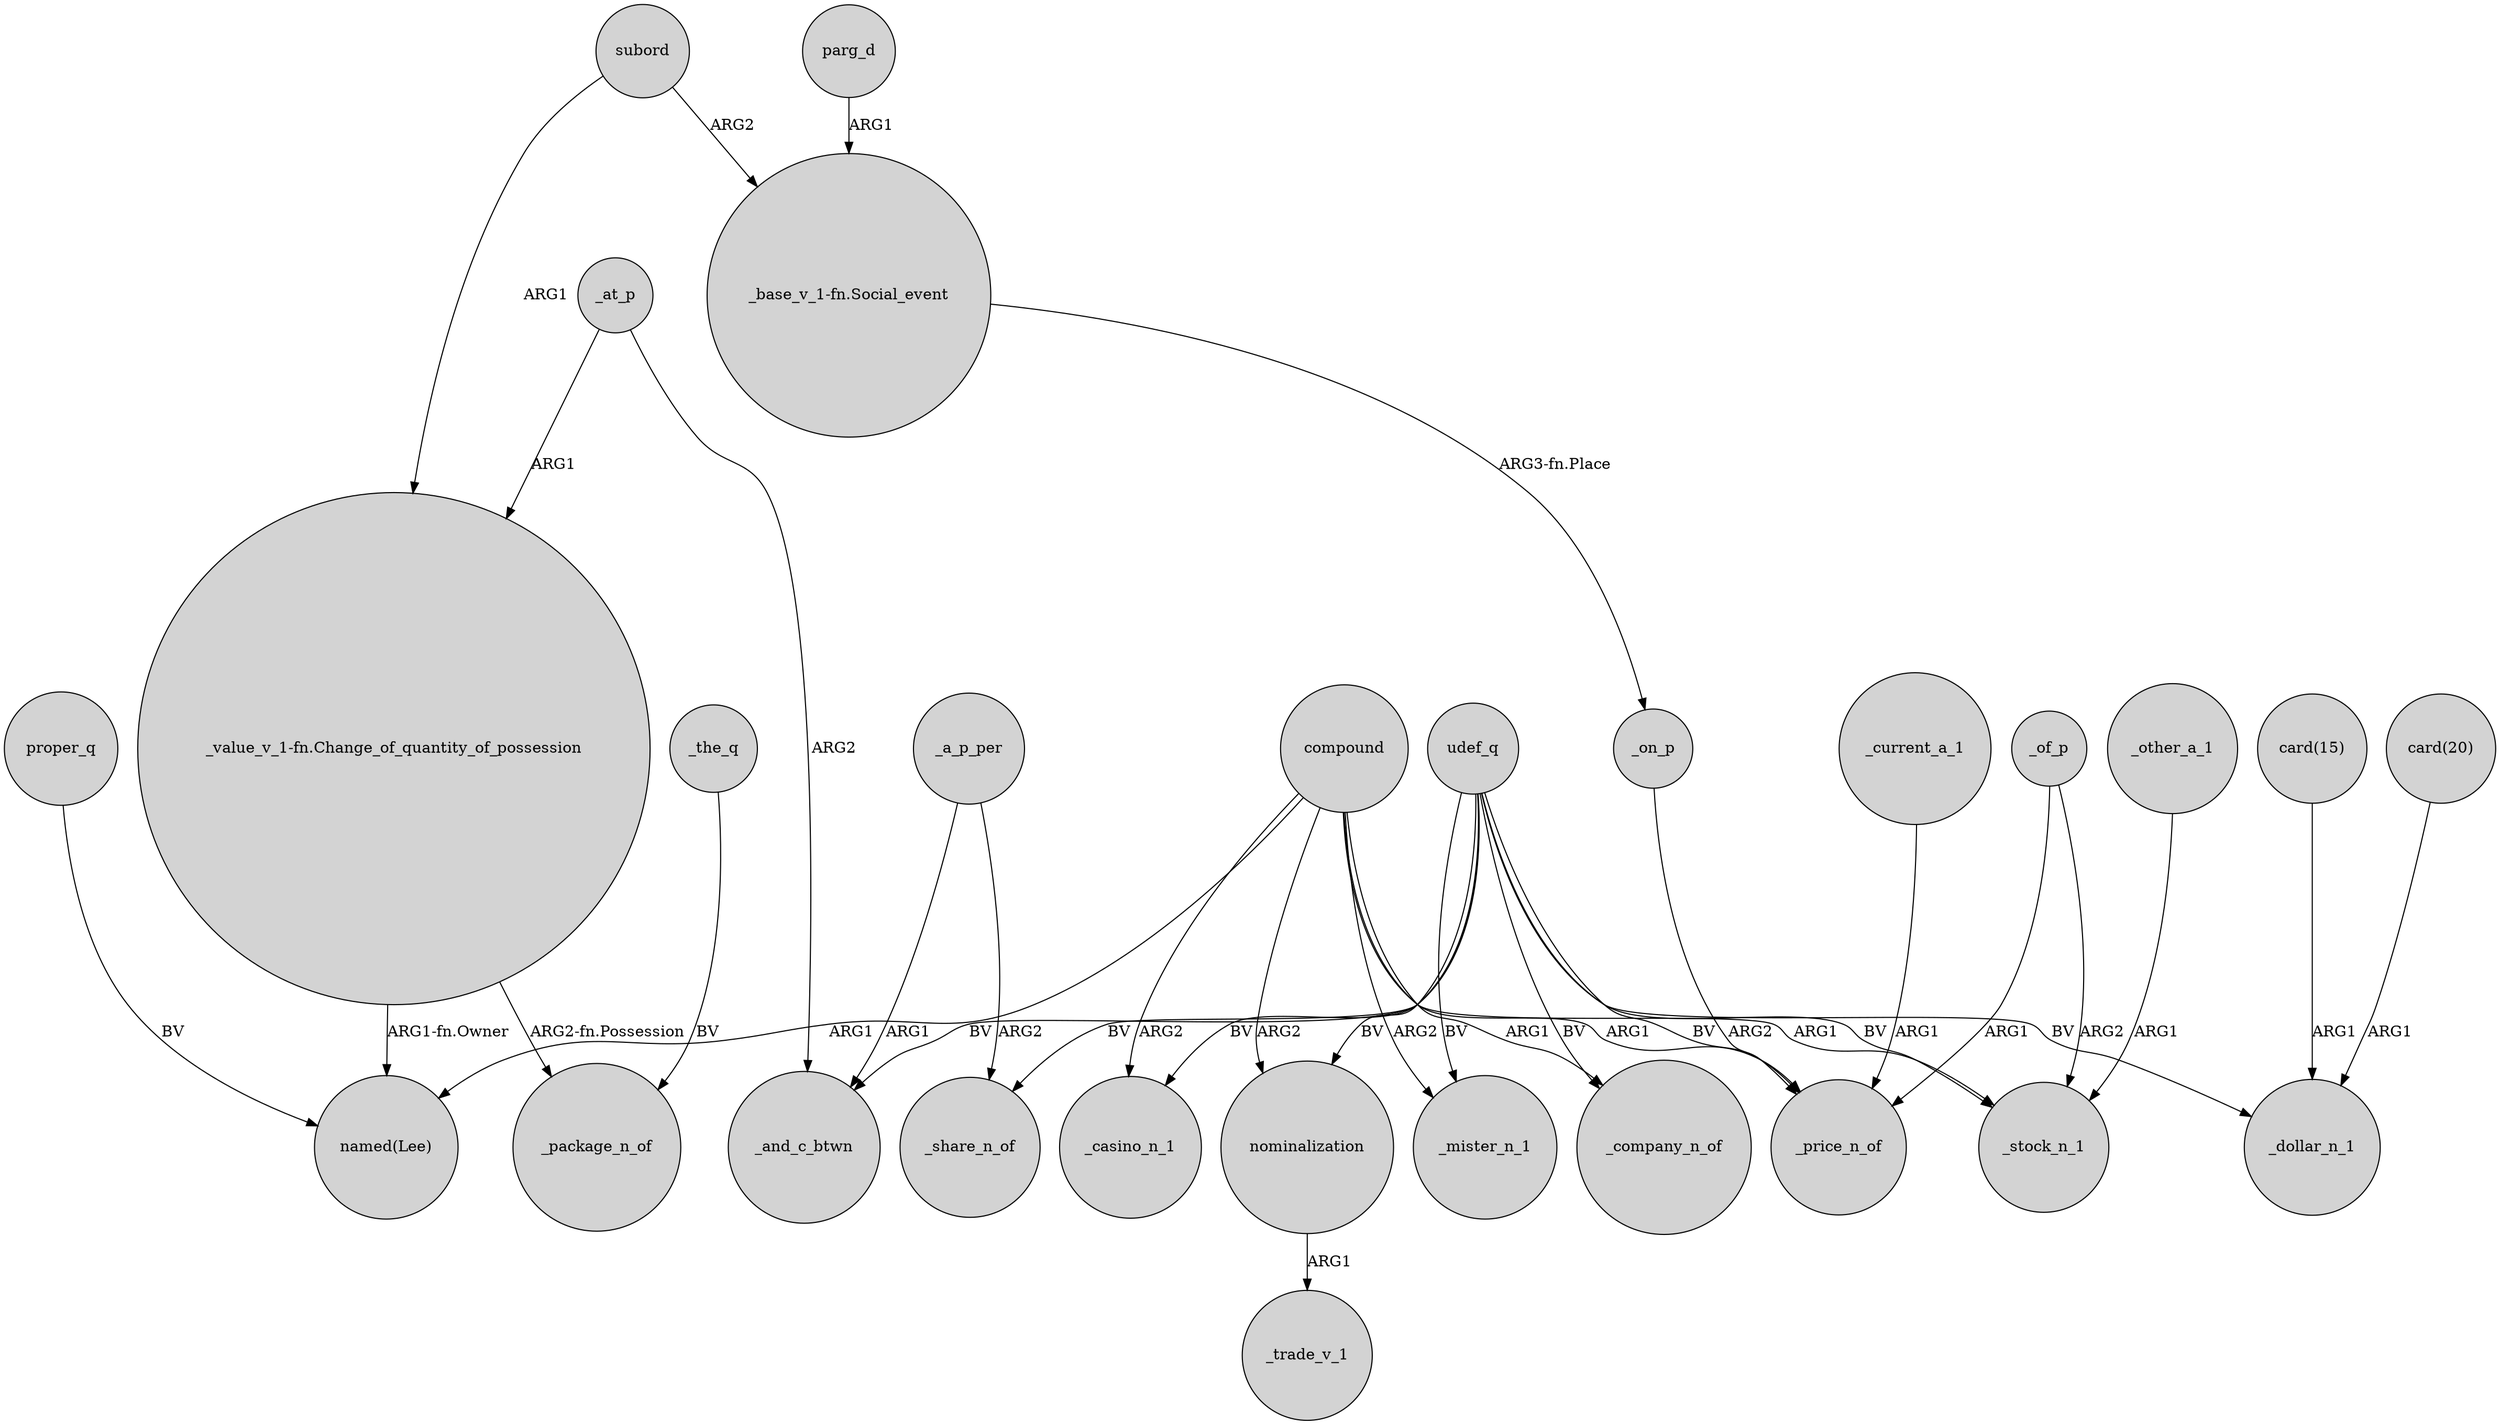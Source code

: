 digraph {
	node [shape=circle style=filled]
	_the_q -> _package_n_of [label=BV]
	"_base_v_1-fn.Social_event" -> _on_p [label="ARG3-fn.Place"]
	compound -> _mister_n_1 [label=ARG2]
	compound -> "named(Lee)" [label=ARG1]
	udef_q -> _casino_n_1 [label=BV]
	subord -> "_base_v_1-fn.Social_event" [label=ARG2]
	compound -> _casino_n_1 [label=ARG2]
	udef_q -> _and_c_btwn [label=BV]
	udef_q -> _price_n_of [label=BV]
	udef_q -> nominalization [label=BV]
	_other_a_1 -> _stock_n_1 [label=ARG1]
	compound -> _company_n_of [label=ARG1]
	udef_q -> _mister_n_1 [label=BV]
	_of_p -> _price_n_of [label=ARG1]
	compound -> _stock_n_1 [label=ARG1]
	compound -> nominalization [label=ARG2]
	"_value_v_1-fn.Change_of_quantity_of_possession" -> _package_n_of [label="ARG2-fn.Possession"]
	udef_q -> _stock_n_1 [label=BV]
	_current_a_1 -> _price_n_of [label=ARG1]
	_a_p_per -> _share_n_of [label=ARG2]
	udef_q -> _share_n_of [label=BV]
	udef_q -> _company_n_of [label=BV]
	udef_q -> _dollar_n_1 [label=BV]
	proper_q -> "named(Lee)" [label=BV]
	"card(15)" -> _dollar_n_1 [label=ARG1]
	_at_p -> _and_c_btwn [label=ARG2]
	_at_p -> "_value_v_1-fn.Change_of_quantity_of_possession" [label=ARG1]
	_of_p -> _stock_n_1 [label=ARG2]
	"_value_v_1-fn.Change_of_quantity_of_possession" -> "named(Lee)" [label="ARG1-fn.Owner"]
	parg_d -> "_base_v_1-fn.Social_event" [label=ARG1]
	subord -> "_value_v_1-fn.Change_of_quantity_of_possession" [label=ARG1]
	_a_p_per -> _and_c_btwn [label=ARG1]
	compound -> _price_n_of [label=ARG1]
	nominalization -> _trade_v_1 [label=ARG1]
	"card(20)" -> _dollar_n_1 [label=ARG1]
	_on_p -> _price_n_of [label=ARG2]
}
